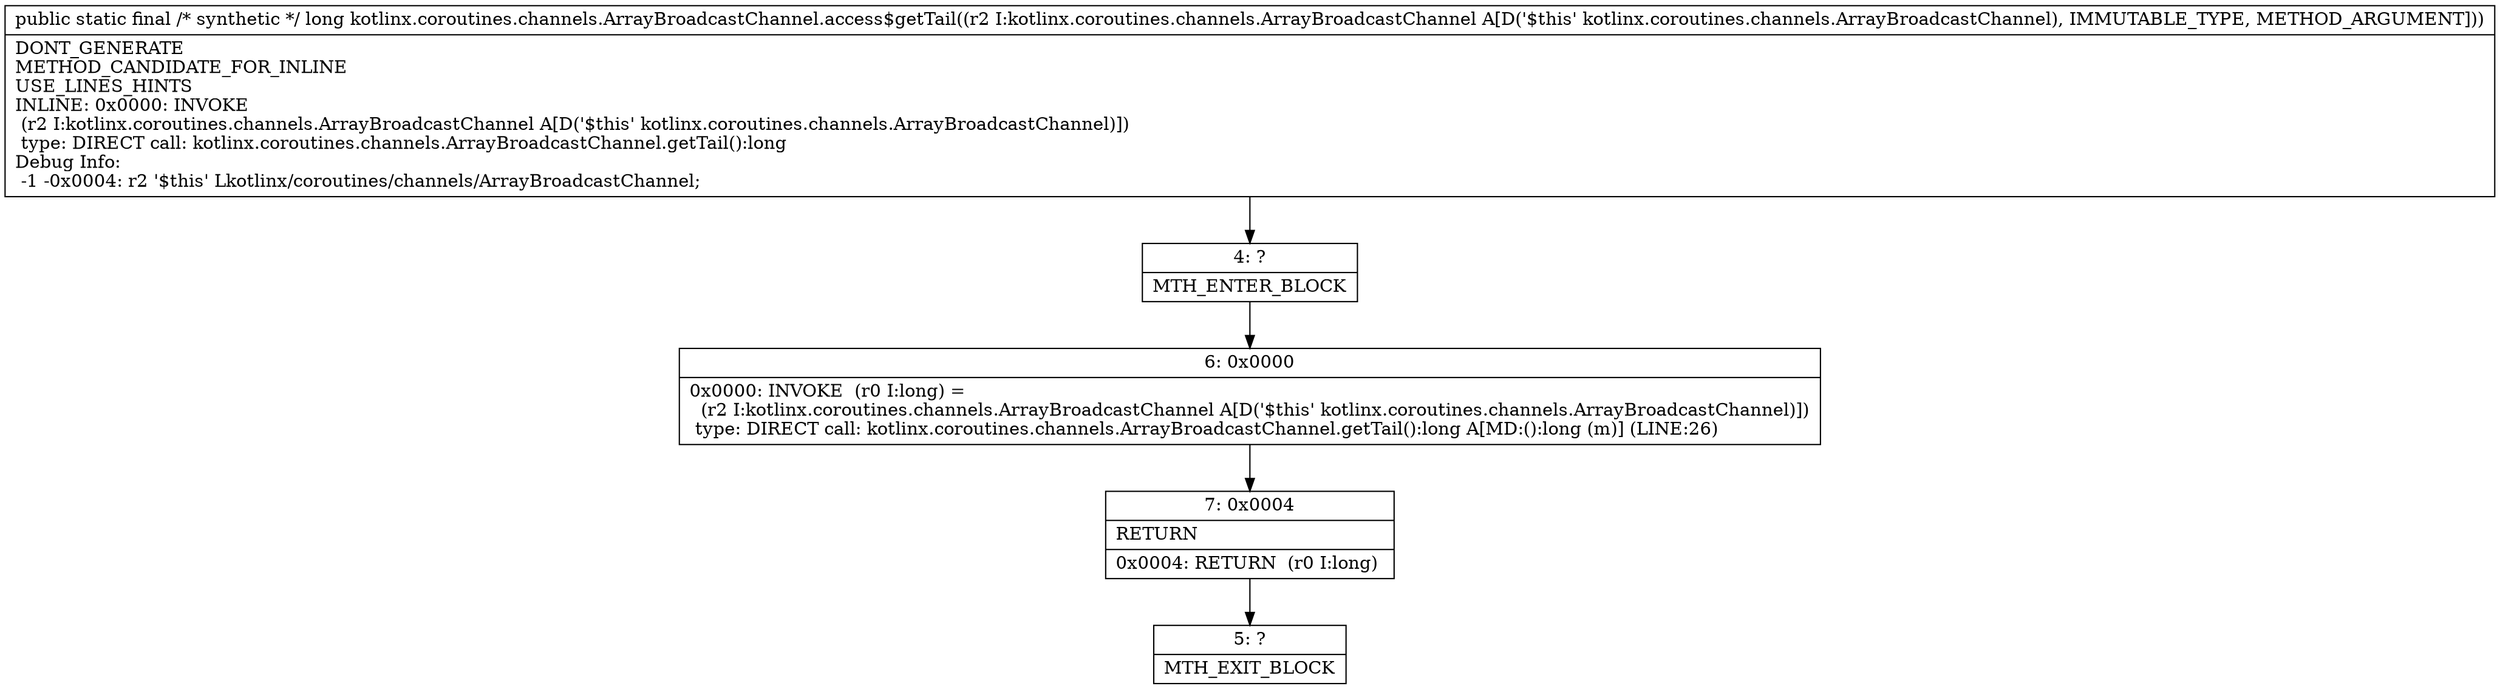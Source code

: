 digraph "CFG forkotlinx.coroutines.channels.ArrayBroadcastChannel.access$getTail(Lkotlinx\/coroutines\/channels\/ArrayBroadcastChannel;)J" {
Node_4 [shape=record,label="{4\:\ ?|MTH_ENTER_BLOCK\l}"];
Node_6 [shape=record,label="{6\:\ 0x0000|0x0000: INVOKE  (r0 I:long) = \l  (r2 I:kotlinx.coroutines.channels.ArrayBroadcastChannel A[D('$this' kotlinx.coroutines.channels.ArrayBroadcastChannel)])\l type: DIRECT call: kotlinx.coroutines.channels.ArrayBroadcastChannel.getTail():long A[MD:():long (m)] (LINE:26)\l}"];
Node_7 [shape=record,label="{7\:\ 0x0004|RETURN\l|0x0004: RETURN  (r0 I:long) \l}"];
Node_5 [shape=record,label="{5\:\ ?|MTH_EXIT_BLOCK\l}"];
MethodNode[shape=record,label="{public static final \/* synthetic *\/ long kotlinx.coroutines.channels.ArrayBroadcastChannel.access$getTail((r2 I:kotlinx.coroutines.channels.ArrayBroadcastChannel A[D('$this' kotlinx.coroutines.channels.ArrayBroadcastChannel), IMMUTABLE_TYPE, METHOD_ARGUMENT]))  | DONT_GENERATE\lMETHOD_CANDIDATE_FOR_INLINE\lUSE_LINES_HINTS\lINLINE: 0x0000: INVOKE  \l  (r2 I:kotlinx.coroutines.channels.ArrayBroadcastChannel A[D('$this' kotlinx.coroutines.channels.ArrayBroadcastChannel)])\l type: DIRECT call: kotlinx.coroutines.channels.ArrayBroadcastChannel.getTail():long\lDebug Info:\l  \-1 \-0x0004: r2 '$this' Lkotlinx\/coroutines\/channels\/ArrayBroadcastChannel;\l}"];
MethodNode -> Node_4;Node_4 -> Node_6;
Node_6 -> Node_7;
Node_7 -> Node_5;
}

